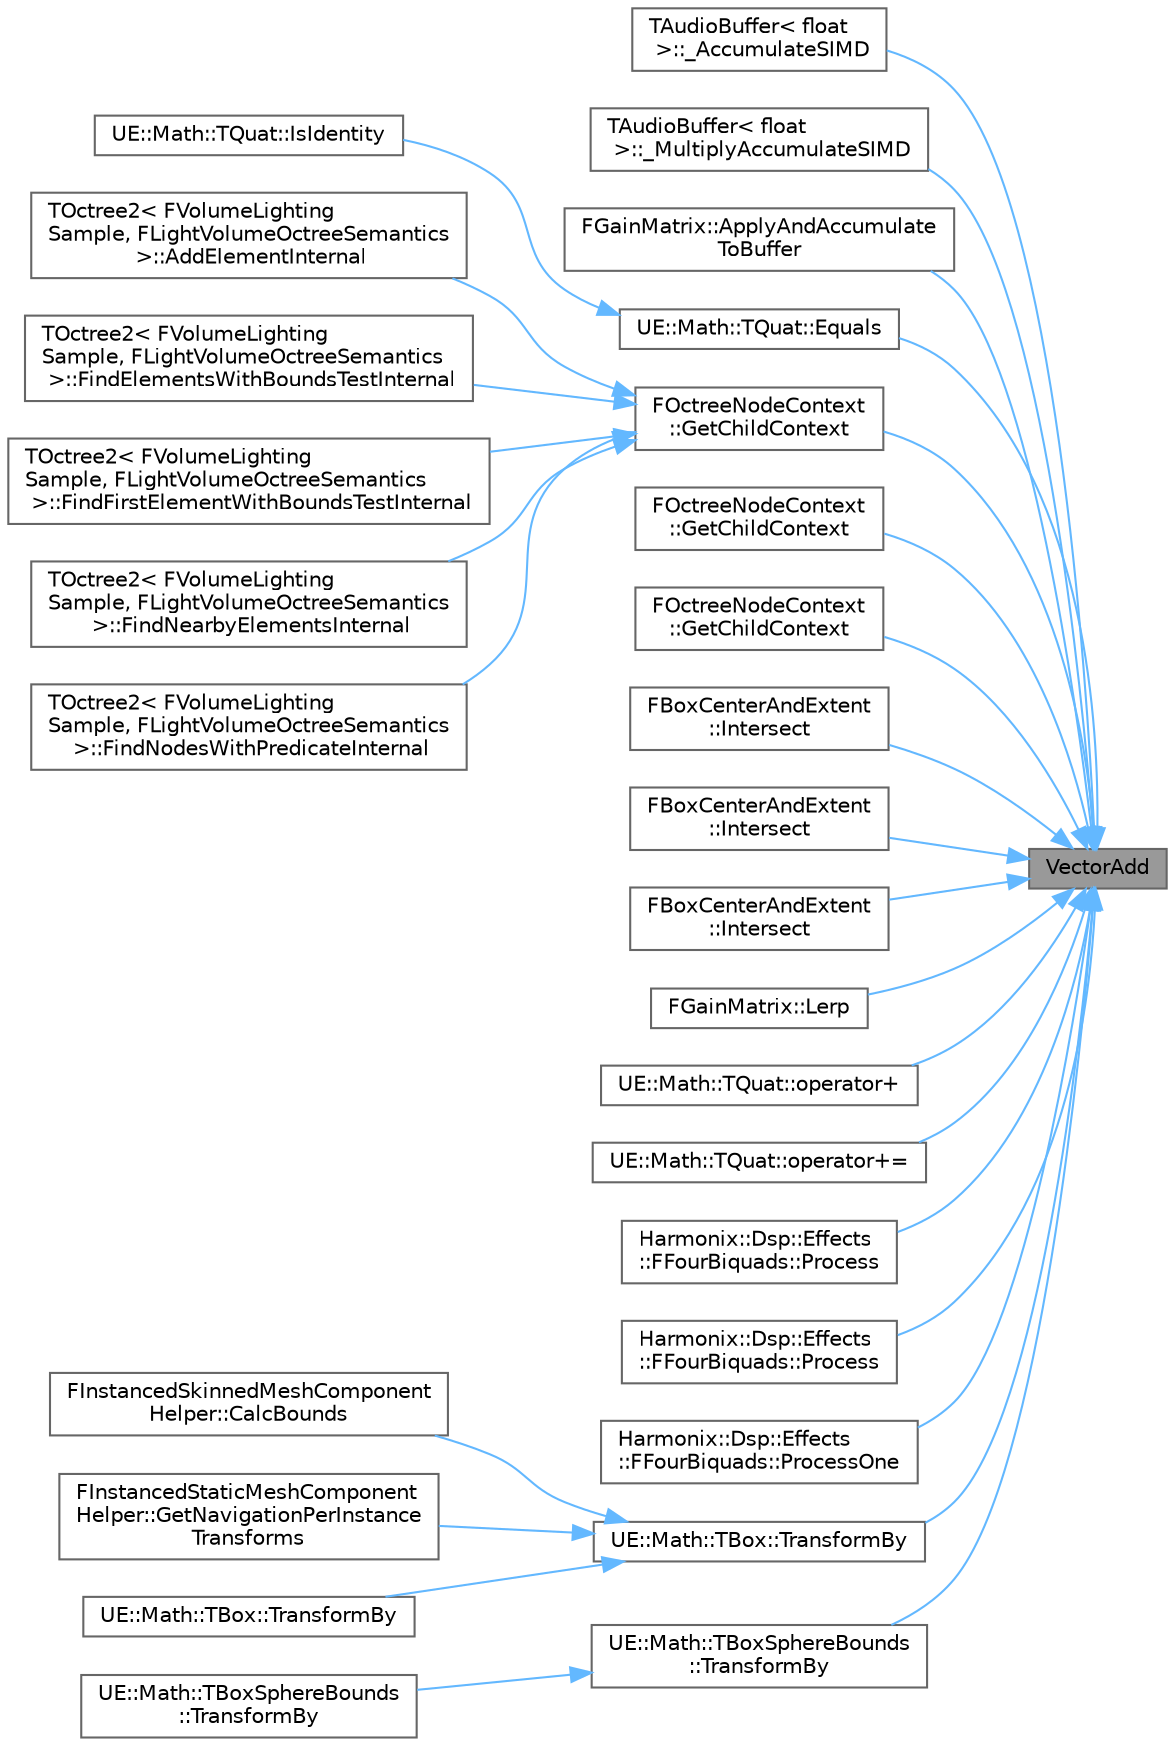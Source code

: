 digraph "VectorAdd"
{
 // INTERACTIVE_SVG=YES
 // LATEX_PDF_SIZE
  bgcolor="transparent";
  edge [fontname=Helvetica,fontsize=10,labelfontname=Helvetica,labelfontsize=10];
  node [fontname=Helvetica,fontsize=10,shape=box,height=0.2,width=0.4];
  rankdir="RL";
  Node1 [id="Node000001",label="VectorAdd",height=0.2,width=0.4,color="gray40", fillcolor="grey60", style="filled", fontcolor="black",tooltip="Adds two vectors (component-wise) and returns the result."];
  Node1 -> Node2 [id="edge1_Node000001_Node000002",dir="back",color="steelblue1",style="solid",tooltip=" "];
  Node2 [id="Node000002",label="TAudioBuffer\< float\l \>::_AccumulateSIMD",height=0.2,width=0.4,color="grey40", fillcolor="white", style="filled",URL="$d6/d2f/classTAudioBuffer.html#af4ba851b3028e9c855fb520a13852dc5",tooltip=" "];
  Node1 -> Node3 [id="edge2_Node000001_Node000003",dir="back",color="steelblue1",style="solid",tooltip=" "];
  Node3 [id="Node000003",label="TAudioBuffer\< float\l \>::_MultiplyAccumulateSIMD",height=0.2,width=0.4,color="grey40", fillcolor="white", style="filled",URL="$d6/d2f/classTAudioBuffer.html#a06d6d6eb6d2728cecfc328af8d277b52",tooltip=" "];
  Node1 -> Node4 [id="edge3_Node000001_Node000004",dir="back",color="steelblue1",style="solid",tooltip=" "];
  Node4 [id="Node000004",label="FGainMatrix::ApplyAndAccumulate\lToBuffer",height=0.2,width=0.4,color="grey40", fillcolor="white", style="filled",URL="$d6/d15/classFGainMatrix.html#a8e2329dbf5b750b9a13dc3bb308c9893",tooltip=" "];
  Node1 -> Node5 [id="edge4_Node000001_Node000005",dir="back",color="steelblue1",style="solid",tooltip=" "];
  Node5 [id="Node000005",label="UE::Math::TQuat::Equals",height=0.2,width=0.4,color="grey40", fillcolor="white", style="filled",URL="$d6/d4a/structUE_1_1Math_1_1TQuat.html#a88f4dac61ee334e190b200393b3226df",tooltip="Checks whether another Quaternion is equal to this, within specified tolerance."];
  Node5 -> Node6 [id="edge5_Node000005_Node000006",dir="back",color="steelblue1",style="solid",tooltip=" "];
  Node6 [id="Node000006",label="UE::Math::TQuat::IsIdentity",height=0.2,width=0.4,color="grey40", fillcolor="white", style="filled",URL="$d6/d4a/structUE_1_1Math_1_1TQuat.html#a52ed12158a31cb8874be06a84ee5c768",tooltip="Checks whether this Quaternion is an Identity Quaternion."];
  Node1 -> Node7 [id="edge6_Node000001_Node000007",dir="back",color="steelblue1",style="solid",tooltip=" "];
  Node7 [id="Node000007",label="FOctreeNodeContext\l::GetChildContext",height=0.2,width=0.4,color="grey40", fillcolor="white", style="filled",URL="$de/d87/classFOctreeNodeContext.html#a1185662f38eb6b1db47776cc98525d18",tooltip="Child node initialization constructor."];
  Node7 -> Node8 [id="edge7_Node000007_Node000008",dir="back",color="steelblue1",style="solid",tooltip=" "];
  Node8 [id="Node000008",label="TOctree2\< FVolumeLighting\lSample, FLightVolumeOctreeSemantics\l \>::AddElementInternal",height=0.2,width=0.4,color="grey40", fillcolor="white", style="filled",URL="$db/d87/classTOctree2.html#a5110dbbe8a7f5325c1924565400d3596",tooltip=" "];
  Node7 -> Node9 [id="edge8_Node000007_Node000009",dir="back",color="steelblue1",style="solid",tooltip=" "];
  Node9 [id="Node000009",label="TOctree2\< FVolumeLighting\lSample, FLightVolumeOctreeSemantics\l \>::FindElementsWithBoundsTestInternal",height=0.2,width=0.4,color="grey40", fillcolor="white", style="filled",URL="$db/d87/classTOctree2.html#ac54ebc520b5bef71709ae2ce22c09684",tooltip=" "];
  Node7 -> Node10 [id="edge9_Node000007_Node000010",dir="back",color="steelblue1",style="solid",tooltip=" "];
  Node10 [id="Node000010",label="TOctree2\< FVolumeLighting\lSample, FLightVolumeOctreeSemantics\l \>::FindFirstElementWithBoundsTestInternal",height=0.2,width=0.4,color="grey40", fillcolor="white", style="filled",URL="$db/d87/classTOctree2.html#a90bf025db87e9bf861bff6f39a7695af",tooltip=" "];
  Node7 -> Node11 [id="edge10_Node000007_Node000011",dir="back",color="steelblue1",style="solid",tooltip=" "];
  Node11 [id="Node000011",label="TOctree2\< FVolumeLighting\lSample, FLightVolumeOctreeSemantics\l \>::FindNearbyElementsInternal",height=0.2,width=0.4,color="grey40", fillcolor="white", style="filled",URL="$db/d87/classTOctree2.html#a45503122961c2f78eb00f821735fb9a2",tooltip=" "];
  Node7 -> Node12 [id="edge11_Node000007_Node000012",dir="back",color="steelblue1",style="solid",tooltip=" "];
  Node12 [id="Node000012",label="TOctree2\< FVolumeLighting\lSample, FLightVolumeOctreeSemantics\l \>::FindNodesWithPredicateInternal",height=0.2,width=0.4,color="grey40", fillcolor="white", style="filled",URL="$db/d87/classTOctree2.html#aabbb6a5388e07fe1c672d079a4fc307d",tooltip=" "];
  Node1 -> Node13 [id="edge12_Node000001_Node000013",dir="back",color="steelblue1",style="solid",tooltip=" "];
  Node13 [id="Node000013",label="FOctreeNodeContext\l::GetChildContext",height=0.2,width=0.4,color="grey40", fillcolor="white", style="filled",URL="$de/d87/classFOctreeNodeContext.html#a70f217e91f150b67537849366a0ac811",tooltip="Construct a child context given the child ref."];
  Node1 -> Node14 [id="edge13_Node000001_Node000014",dir="back",color="steelblue1",style="solid",tooltip=" "];
  Node14 [id="Node000014",label="FOctreeNodeContext\l::GetChildContext",height=0.2,width=0.4,color="grey40", fillcolor="white", style="filled",URL="$de/d87/classFOctreeNodeContext.html#a331029ecc748bd9268ffe0bf2ab88975",tooltip="Child node initialization constructor."];
  Node1 -> Node15 [id="edge14_Node000001_Node000015",dir="back",color="steelblue1",style="solid",tooltip=" "];
  Node15 [id="Node000015",label="FBoxCenterAndExtent\l::Intersect",height=0.2,width=0.4,color="grey40", fillcolor="white", style="filled",URL="$db/d51/classFBoxCenterAndExtent.html#a1dbabac77d16377550fbba3782fdd167",tooltip="Determines whether two boxes intersect."];
  Node1 -> Node16 [id="edge15_Node000001_Node000016",dir="back",color="steelblue1",style="solid",tooltip=" "];
  Node16 [id="Node000016",label="FBoxCenterAndExtent\l::Intersect",height=0.2,width=0.4,color="grey40", fillcolor="white", style="filled",URL="$db/d51/classFBoxCenterAndExtent.html#a15e6a5e62e849e8e00ba1423c6b91e52",tooltip="Determines whether two boxes intersect."];
  Node1 -> Node17 [id="edge16_Node000001_Node000017",dir="back",color="steelblue1",style="solid",tooltip=" "];
  Node17 [id="Node000017",label="FBoxCenterAndExtent\l::Intersect",height=0.2,width=0.4,color="grey40", fillcolor="white", style="filled",URL="$db/d51/classFBoxCenterAndExtent.html#aa4f55a633639bf50ddd39a2dd813147d",tooltip="Determines whether two boxes intersect."];
  Node1 -> Node18 [id="edge17_Node000001_Node000018",dir="back",color="steelblue1",style="solid",tooltip=" "];
  Node18 [id="Node000018",label="FGainMatrix::Lerp",height=0.2,width=0.4,color="grey40", fillcolor="white", style="filled",URL="$d6/d15/classFGainMatrix.html#ae6a92e44b184eb795009ab5f8d320f5f",tooltip=" "];
  Node1 -> Node19 [id="edge18_Node000001_Node000019",dir="back",color="steelblue1",style="solid",tooltip=" "];
  Node19 [id="Node000019",label="UE::Math::TQuat::operator+",height=0.2,width=0.4,color="grey40", fillcolor="white", style="filled",URL="$d6/d4a/structUE_1_1Math_1_1TQuat.html#aeeb27ba8ccda7c10ee5504bae74b2351",tooltip="Gets the result of adding a Quaternion to this."];
  Node1 -> Node20 [id="edge19_Node000001_Node000020",dir="back",color="steelblue1",style="solid",tooltip=" "];
  Node20 [id="Node000020",label="UE::Math::TQuat::operator+=",height=0.2,width=0.4,color="grey40", fillcolor="white", style="filled",URL="$d6/d4a/structUE_1_1Math_1_1TQuat.html#a444a2b01431ce87913aa54c3c2168ddb",tooltip="Adds to this quaternion."];
  Node1 -> Node21 [id="edge20_Node000001_Node000021",dir="back",color="steelblue1",style="solid",tooltip=" "];
  Node21 [id="Node000021",label="Harmonix::Dsp::Effects\l::FFourBiquads::Process",height=0.2,width=0.4,color="grey40", fillcolor="white", style="filled",URL="$d8/de3/classHarmonix_1_1Dsp_1_1Effects_1_1FFourBiquads.html#a629b494ec17110e2f3a8f0801c5c7f60",tooltip=" "];
  Node1 -> Node22 [id="edge21_Node000001_Node000022",dir="back",color="steelblue1",style="solid",tooltip=" "];
  Node22 [id="Node000022",label="Harmonix::Dsp::Effects\l::FFourBiquads::Process",height=0.2,width=0.4,color="grey40", fillcolor="white", style="filled",URL="$d8/de3/classHarmonix_1_1Dsp_1_1Effects_1_1FFourBiquads.html#ab0e8058226e3340d6b5f614c262d4e00",tooltip=" "];
  Node1 -> Node23 [id="edge22_Node000001_Node000023",dir="back",color="steelblue1",style="solid",tooltip=" "];
  Node23 [id="Node000023",label="Harmonix::Dsp::Effects\l::FFourBiquads::ProcessOne",height=0.2,width=0.4,color="grey40", fillcolor="white", style="filled",URL="$d8/de3/classHarmonix_1_1Dsp_1_1Effects_1_1FFourBiquads.html#a823e71d593b79bc15a0d32f294084e79",tooltip=" "];
  Node1 -> Node24 [id="edge23_Node000001_Node000024",dir="back",color="steelblue1",style="solid",tooltip=" "];
  Node24 [id="Node000024",label="UE::Math::TBox::TransformBy",height=0.2,width=0.4,color="grey40", fillcolor="white", style="filled",URL="$d7/d5f/structUE_1_1Math_1_1TBox.html#a4da40700812895d22e4b067ef716f82e",tooltip="Gets a bounding volume transformed by a matrix."];
  Node24 -> Node25 [id="edge24_Node000024_Node000025",dir="back",color="steelblue1",style="solid",tooltip=" "];
  Node25 [id="Node000025",label="FInstancedSkinnedMeshComponent\lHelper::CalcBounds",height=0.2,width=0.4,color="grey40", fillcolor="white", style="filled",URL="$db/dc5/classFInstancedSkinnedMeshComponentHelper.html#aace207d021e8155a68666a2bb2497dbb",tooltip=" "];
  Node24 -> Node26 [id="edge25_Node000024_Node000026",dir="back",color="steelblue1",style="solid",tooltip=" "];
  Node26 [id="Node000026",label="FInstancedStaticMeshComponent\lHelper::GetNavigationPerInstance\lTransforms",height=0.2,width=0.4,color="grey40", fillcolor="white", style="filled",URL="$df/d11/classFInstancedStaticMeshComponentHelper.html#a00ce52aeac2ea9b2197ee70439ecc8bb",tooltip=" "];
  Node24 -> Node27 [id="edge26_Node000024_Node000027",dir="back",color="steelblue1",style="solid",tooltip=" "];
  Node27 [id="Node000027",label="UE::Math::TBox::TransformBy",height=0.2,width=0.4,color="grey40", fillcolor="white", style="filled",URL="$d7/d5f/structUE_1_1Math_1_1TBox.html#a728154f69fc0a6ba2b4f40f891951f13",tooltip="Gets a bounding volume transformed by a TTransform<T> object."];
  Node1 -> Node28 [id="edge27_Node000001_Node000028",dir="back",color="steelblue1",style="solid",tooltip=" "];
  Node28 [id="Node000028",label="UE::Math::TBoxSphereBounds\l::TransformBy",height=0.2,width=0.4,color="grey40", fillcolor="white", style="filled",URL="$d8/dc5/structUE_1_1Math_1_1TBoxSphereBounds.html#aab6e193887fac9b908753eb27beea8b5",tooltip="Gets a bounding volume transformed by a matrix."];
  Node28 -> Node29 [id="edge28_Node000028_Node000029",dir="back",color="steelblue1",style="solid",tooltip=" "];
  Node29 [id="Node000029",label="UE::Math::TBoxSphereBounds\l::TransformBy",height=0.2,width=0.4,color="grey40", fillcolor="white", style="filled",URL="$d8/dc5/structUE_1_1Math_1_1TBoxSphereBounds.html#ac1b8bf18ce3c47d29430eb90f8b3a46b",tooltip="Gets a bounding volume transformed by a FTransform object."];
}
